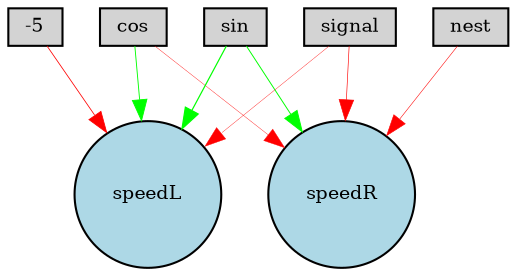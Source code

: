 digraph {
	node [fontsize=9 height=0.2 shape=circle width=0.2]
	cos [fillcolor=lightgray shape=box style=filled]
	sin [fillcolor=lightgray shape=box style=filled]
	nest [fillcolor=lightgray shape=box style=filled]
	signal [fillcolor=lightgray shape=box style=filled]
	-5 [fillcolor=lightgray shape=box style=filled]
	speedL [fillcolor=lightblue style=filled]
	speedR [fillcolor=lightblue style=filled]
	-5 -> speedL [color=red penwidth=0.38316353846813 style=solid]
	nest -> speedR [color=red penwidth=0.2620689728843435 style=solid]
	sin -> speedR [color=green penwidth=0.4623949938608637 style=solid]
	signal -> speedR [color=red penwidth=0.3060350978033644 style=solid]
	cos -> speedL [color=green penwidth=0.4323259564310784 style=solid]
	signal -> speedL [color=red penwidth=0.1764873885342432 style=solid]
	cos -> speedR [color=red penwidth=0.18455213864280678 style=solid]
	sin -> speedL [color=green penwidth=0.5739313779094968 style=solid]
}
